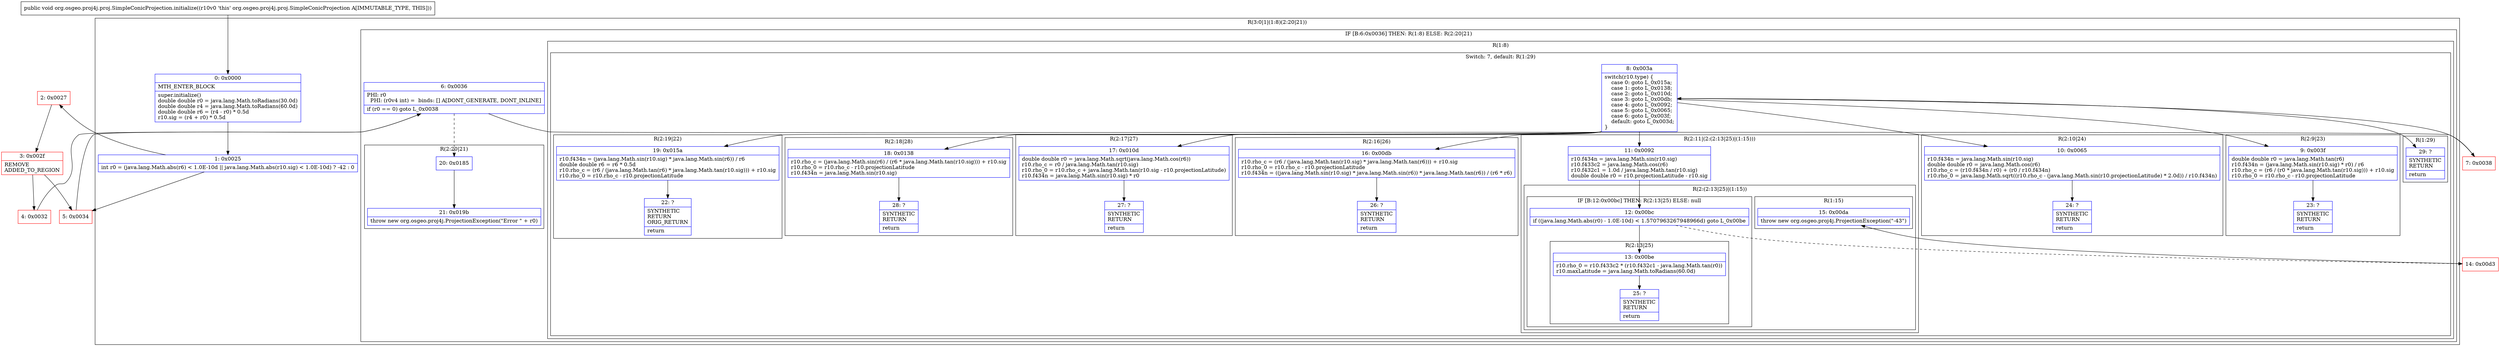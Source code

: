 digraph "CFG fororg.osgeo.proj4j.proj.SimpleConicProjection.initialize()V" {
subgraph cluster_Region_497306168 {
label = "R(3:0|1|(1:8)(2:20|21))";
node [shape=record,color=blue];
Node_0 [shape=record,label="{0\:\ 0x0000|MTH_ENTER_BLOCK\l|super.initialize()\ldouble double r0 = java.lang.Math.toRadians(30.0d)\ldouble double r4 = java.lang.Math.toRadians(60.0d)\ldouble double r6 = (r4 \- r0) * 0.5d\lr10.sig = (r4 + r0) * 0.5d\l}"];
Node_1 [shape=record,label="{1\:\ 0x0025|int r0 = (java.lang.Math.abs(r6) \< 1.0E\-10d \|\| java.lang.Math.abs(r10.sig) \< 1.0E\-10d) ? \-42 : 0\l}"];
subgraph cluster_IfRegion_1078267207 {
label = "IF [B:6:0x0036] THEN: R(1:8) ELSE: R(2:20|21)";
node [shape=record,color=blue];
Node_6 [shape=record,label="{6\:\ 0x0036|PHI: r0 \l  PHI: (r0v4 int) =  binds: [] A[DONT_GENERATE, DONT_INLINE]\l|if (r0 == 0) goto L_0x0038\l}"];
subgraph cluster_Region_336869587 {
label = "R(1:8)";
node [shape=record,color=blue];
subgraph cluster_SwitchRegion_1711867197 {
label = "Switch: 7, default: R(1:29)";
node [shape=record,color=blue];
Node_8 [shape=record,label="{8\:\ 0x003a|switch(r10.type) \{\l    case 0: goto L_0x015a;\l    case 1: goto L_0x0138;\l    case 2: goto L_0x010d;\l    case 3: goto L_0x00db;\l    case 4: goto L_0x0092;\l    case 5: goto L_0x0065;\l    case 6: goto L_0x003f;\l    default: goto L_0x003d;\l\}\l}"];
subgraph cluster_Region_1070625455 {
label = "R(2:19|22)";
node [shape=record,color=blue];
Node_19 [shape=record,label="{19\:\ 0x015a|r10.f434n = (java.lang.Math.sin(r10.sig) * java.lang.Math.sin(r6)) \/ r6\ldouble double r6 = r6 * 0.5d\lr10.rho_c = (r6 \/ (java.lang.Math.tan(r6) * java.lang.Math.tan(r10.sig))) + r10.sig\lr10.rho_0 = r10.rho_c \- r10.projectionLatitude\l}"];
Node_22 [shape=record,label="{22\:\ ?|SYNTHETIC\lRETURN\lORIG_RETURN\l|return\l}"];
}
subgraph cluster_Region_1118553642 {
label = "R(2:18|28)";
node [shape=record,color=blue];
Node_18 [shape=record,label="{18\:\ 0x0138|r10.rho_c = (java.lang.Math.sin(r6) \/ (r6 * java.lang.Math.tan(r10.sig))) + r10.sig\lr10.rho_0 = r10.rho_c \- r10.projectionLatitude\lr10.f434n = java.lang.Math.sin(r10.sig)\l}"];
Node_28 [shape=record,label="{28\:\ ?|SYNTHETIC\lRETURN\l|return\l}"];
}
subgraph cluster_Region_865655574 {
label = "R(2:17|27)";
node [shape=record,color=blue];
Node_17 [shape=record,label="{17\:\ 0x010d|double double r0 = java.lang.Math.sqrt(java.lang.Math.cos(r6))\lr10.rho_c = r0 \/ java.lang.Math.tan(r10.sig)\lr10.rho_0 = r10.rho_c + java.lang.Math.tan(r10.sig \- r10.projectionLatitude)\lr10.f434n = java.lang.Math.sin(r10.sig) * r0\l}"];
Node_27 [shape=record,label="{27\:\ ?|SYNTHETIC\lRETURN\l|return\l}"];
}
subgraph cluster_Region_215130839 {
label = "R(2:16|26)";
node [shape=record,color=blue];
Node_16 [shape=record,label="{16\:\ 0x00db|r10.rho_c = (r6 \/ (java.lang.Math.tan(r10.sig) * java.lang.Math.tan(r6))) + r10.sig\lr10.rho_0 = r10.rho_c \- r10.projectionLatitude\lr10.f434n = ((java.lang.Math.sin(r10.sig) * java.lang.Math.sin(r6)) * java.lang.Math.tan(r6)) \/ (r6 * r6)\l}"];
Node_26 [shape=record,label="{26\:\ ?|SYNTHETIC\lRETURN\l|return\l}"];
}
subgraph cluster_Region_816577768 {
label = "R(2:11|(2:(2:13|25)|(1:15)))";
node [shape=record,color=blue];
Node_11 [shape=record,label="{11\:\ 0x0092|r10.f434n = java.lang.Math.sin(r10.sig)\lr10.f433c2 = java.lang.Math.cos(r6)\lr10.f432c1 = 1.0d \/ java.lang.Math.tan(r10.sig)\ldouble double r0 = r10.projectionLatitude \- r10.sig\l}"];
subgraph cluster_Region_2051475321 {
label = "R(2:(2:13|25)|(1:15))";
node [shape=record,color=blue];
subgraph cluster_IfRegion_1815744840 {
label = "IF [B:12:0x00bc] THEN: R(2:13|25) ELSE: null";
node [shape=record,color=blue];
Node_12 [shape=record,label="{12\:\ 0x00bc|if ((java.lang.Math.abs(r0) \- 1.0E\-10d) \< 1.5707963267948966d) goto L_0x00be\l}"];
subgraph cluster_Region_1945653606 {
label = "R(2:13|25)";
node [shape=record,color=blue];
Node_13 [shape=record,label="{13\:\ 0x00be|r10.rho_0 = r10.f433c2 * (r10.f432c1 \- java.lang.Math.tan(r0))\lr10.maxLatitude = java.lang.Math.toRadians(60.0d)\l}"];
Node_25 [shape=record,label="{25\:\ ?|SYNTHETIC\lRETURN\l|return\l}"];
}
}
subgraph cluster_Region_380826687 {
label = "R(1:15)";
node [shape=record,color=blue];
Node_15 [shape=record,label="{15\:\ 0x00da|throw new org.osgeo.proj4j.ProjectionException(\"\-43\")\l}"];
}
}
}
subgraph cluster_Region_741205569 {
label = "R(2:10|24)";
node [shape=record,color=blue];
Node_10 [shape=record,label="{10\:\ 0x0065|r10.f434n = java.lang.Math.sin(r10.sig)\ldouble double r0 = java.lang.Math.cos(r6)\lr10.rho_c = (r10.f434n \/ r0) + (r0 \/ r10.f434n)\lr10.rho_0 = java.lang.Math.sqrt((r10.rho_c \- (java.lang.Math.sin(r10.projectionLatitude) * 2.0d)) \/ r10.f434n)\l}"];
Node_24 [shape=record,label="{24\:\ ?|SYNTHETIC\lRETURN\l|return\l}"];
}
subgraph cluster_Region_1503189177 {
label = "R(2:9|23)";
node [shape=record,color=blue];
Node_9 [shape=record,label="{9\:\ 0x003f|double double r0 = java.lang.Math.tan(r6)\lr10.f434n = (java.lang.Math.sin(r10.sig) * r0) \/ r6\lr10.rho_c = (r6 \/ (r0 * java.lang.Math.tan(r10.sig))) + r10.sig\lr10.rho_0 = r10.rho_c \- r10.projectionLatitude\l}"];
Node_23 [shape=record,label="{23\:\ ?|SYNTHETIC\lRETURN\l|return\l}"];
}
subgraph cluster_Region_592807066 {
label = "R(1:29)";
node [shape=record,color=blue];
Node_29 [shape=record,label="{29\:\ ?|SYNTHETIC\lRETURN\l|return\l}"];
}
}
}
subgraph cluster_Region_803665179 {
label = "R(2:20|21)";
node [shape=record,color=blue];
Node_20 [shape=record,label="{20\:\ 0x0185}"];
Node_21 [shape=record,label="{21\:\ 0x019b|throw new org.osgeo.proj4j.ProjectionException(\"Error \" + r0)\l}"];
}
}
}
Node_2 [shape=record,color=red,label="{2\:\ 0x0027}"];
Node_3 [shape=record,color=red,label="{3\:\ 0x002f|REMOVE\lADDED_TO_REGION\l}"];
Node_4 [shape=record,color=red,label="{4\:\ 0x0032}"];
Node_5 [shape=record,color=red,label="{5\:\ 0x0034}"];
Node_7 [shape=record,color=red,label="{7\:\ 0x0038}"];
Node_14 [shape=record,color=red,label="{14\:\ 0x00d3}"];
MethodNode[shape=record,label="{public void org.osgeo.proj4j.proj.SimpleConicProjection.initialize((r10v0 'this' org.osgeo.proj4j.proj.SimpleConicProjection A[IMMUTABLE_TYPE, THIS])) }"];
MethodNode -> Node_0;
Node_0 -> Node_1;
Node_1 -> Node_2;
Node_1 -> Node_5;
Node_6 -> Node_7;
Node_6 -> Node_20[style=dashed];
Node_8 -> Node_9;
Node_8 -> Node_10;
Node_8 -> Node_11;
Node_8 -> Node_16;
Node_8 -> Node_17;
Node_8 -> Node_18;
Node_8 -> Node_19;
Node_8 -> Node_29;
Node_19 -> Node_22;
Node_18 -> Node_28;
Node_17 -> Node_27;
Node_16 -> Node_26;
Node_11 -> Node_12;
Node_12 -> Node_13;
Node_12 -> Node_14[style=dashed];
Node_13 -> Node_25;
Node_10 -> Node_24;
Node_9 -> Node_23;
Node_20 -> Node_21;
Node_2 -> Node_3;
Node_3 -> Node_4;
Node_3 -> Node_5;
Node_4 -> Node_6;
Node_5 -> Node_6;
Node_7 -> Node_8;
Node_14 -> Node_15;
}

